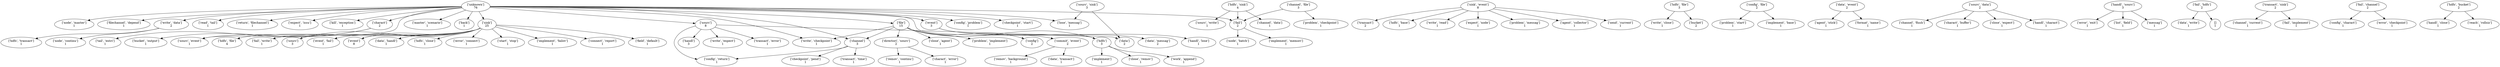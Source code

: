 strict digraph  {
	"['unknown']
76" -> "['sink']
25";
	"['unknown']
76" -> "['sourc', 'event']
1";
	"['unknown']
76" -> "['file']
15";
	"['unknown']
76" -> "['event']
3";
	"['unknown']
76" -> "['sourc']
8";
	"['unknown']
76" -> "['write', 'data']
2";
	"['unknown']
76" -> "['hdfs']
3";
	"['unknown']
76" -> "['channel']
3";
	"['unknown']
76" -> "['config', 'problem']
1";
	"['unknown']
76" -> "['write', 'checkpoint']
1";
	"['unknown']
76" -> "['fail']
2";
	"['unknown']
76" -> "['lose', 'messag']
1";
	"['unknown']
76" -> "['checkpoint', 'start']
1";
	"['unknown']
76" -> "['charact']
2";
	"['unknown']
76" -> "['node', 'master']
1";
	"['unknown']
76" -> "['read', 'tail']
1";
	"['unknown']
76" -> "['return', 'filechannel']
1";
	"['unknown']
76" -> "['expect', 'issu']
1";
	"['unknown']
76" -> "['kill', 'exception']
1";
	"['unknown']
76" -> "['filechannel', 'depend']
1";
	"['unknown']
76" -> "['master', 'scenario']
1";
	"['unknown']
76" -> "['back']
1";
	"['sink']
25" -> "['sourc', 'event']
1";
	"['sink']
25" -> "['hdfs', 'file']
4";
	"['sink']
25" -> "['fail', 'write']
1";
	"['sink']
25" -> "['sourc']
3";
	"['sink']
25" -> "['event', 'fail']
1";
	"['sink']
25" -> "['event']
8";
	"['sink']
25" -> "['data', 'handl']
1";
	"['sink']
25" -> "['hdfs', 'close']
1";
	"['sink']
25" -> "['error', 'connect']
1";
	"['sink']
25" -> "['start', 'stop']
1";
	"['sink']
25" -> "['implement', 'failov']
1";
	"['sink']
25" -> "['connect', 'report']
1";
	"['sink']
25" -> "['field', 'default']
1";
	"['file']
15" -> "['hdfs']
3";
	"['file']
15" -> "['channel']
3";
	"['file']
15" -> "['write', 'checkpoint']
1";
	"['file']
15" -> "['commit', 'event']
2";
	"['file']
15" -> "['directori', 'sourc']
2";
	"['file']
15" -> "['close', 'agent']
1";
	"['file']
15" -> "['problem', 'implement']
1";
	"['file']
15" -> "['config']
2";
	"['event']
3" -> "['handl', 'lose']
1";
	"['event']
3" -> "['data', 'messag']
2";
	"['sourc']
8" -> "['data']
2";
	"['sourc']
8" -> "['write', 'expect']
1";
	"['sourc']
8" -> "['config', 'return']
1";
	"['sourc']
8" -> "['transact', 'error']
1";
	"['sourc']
8" -> "['handl']
3";
	"['write', 'data']
2" -> "['node', 'continu']
1";
	"['write', 'data']
2" -> "['hdfs', 'transact']
1";
	"['hdfs']
3" -> "['close', 'remov']
1";
	"['hdfs']
3" -> "['work', 'append']
1";
	"['hdfs']
3" -> "['implement']
1";
	"['channel']
3" -> "['config', 'return']
1";
	"['channel']
3" -> "['checkpoint', 'pend']
1";
	"['channel']
3" -> "['transact', 'time']
1";
	"['fail']
2" -> "['node', 'batch']
1";
	"['fail']
2" -> "['implement', 'memori']
1";
	"['charact']
2" -> "['bucket', 'output']
1";
	"['charact']
2" -> "['tail', 'entri']
1";
	"['commit', 'event']
2" -> "['remov', 'background']
1";
	"['commit', 'event']
2" -> "['data', 'transact']
1";
	"['directori', 'sourc']
2" -> "['remov', 'continu']
1";
	"['directori', 'sourc']
2" -> "['charact', 'error']
1";
	"['hdfs', 'sink']
4" -> "['fail']
2";
	"['hdfs', 'sink']
4" -> "['sourc', 'write']
1";
	"['hdfs', 'sink']
4" -> "['channel', 'data']
1";
	"['sourc', 'sink']
3" -> "['lose', 'messag']
1";
	"['sourc', 'sink']
3" -> "['data']
2";
	"['sink', 'event']
8" -> "['transact']
2";
	"['sink', 'event']
8" -> "['hdfs', 'base']
1";
	"['sink', 'event']
8" -> "['write', 'read']
1";
	"['sink', 'event']
8" -> "['expect', 'node']
1";
	"['sink', 'event']
8" -> "['problem', 'messag']
1";
	"['sink', 'event']
8" -> "['agent', 'collector']
1";
	"['sink', 'event']
8" -> "['send', 'current']
1";
	"['channel', 'file']
3" -> "['fail']
2";
	"['channel', 'file']
3" -> "['problem', 'checkpoint']
1";
	"['hdfs', 'file']
3" -> "['write', 'close']
1";
	"['hdfs', 'file']
3" -> "['bucket']
2";
	"['config', 'file']
2" -> "['problem', 'start']
1";
	"['config', 'file']
2" -> "['implement', 'base']
1";
	"['data', 'event']
2" -> "['agent', 'stick']
1";
	"['data', 'event']
2" -> "['format', 'name']
1";
	"['sourc', 'data']
2" -> "['channel', 'flush']
1";
	"['sourc', 'data']
2" -> "['charact', 'buffer']
1";
	"['sourc', 'data']
2" -> "['close', 'expect']
1";
	"['sourc', 'data']
2" -> "['handl', 'charact']
1";
	"['handl', 'sourc']
3" -> "['error', 'exit']
1";
	"['handl', 'sourc']
3" -> "['list', 'field']
1";
	"['handl', 'sourc']
3" -> "['messag']
1";
	"['fail', 'hdfs']
2" -> "['data', 'write']
1";
	"['fail', 'hdfs']
2" -> "[]
1";
	"['transact', 'sink']
2" -> "['channel', 'current']
1";
	"['transact', 'sink']
2" -> "['fail', 'implement']
1";
	"['fail', 'channel']
2" -> "['config', 'charact']
1";
	"['fail', 'channel']
2" -> "['error', 'checkpoint']
1";
	"['hdfs', 'bucket']
2" -> "['handl', 'close']
1";
	"['hdfs', 'bucket']
2" -> "['reach', 'rollsiz']
1";
}
